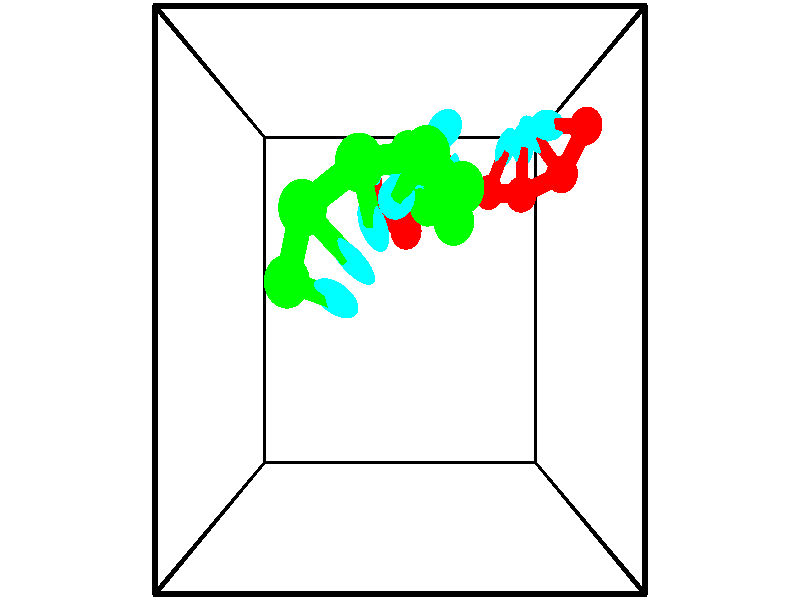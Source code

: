 // switches for output
#declare DRAW_BASES = 1; // possible values are 0, 1; only relevant for DNA ribbons
#declare DRAW_BASES_TYPE = 3; // possible values are 1, 2, 3; only relevant for DNA ribbons
#declare DRAW_FOG = 0; // set to 1 to enable fog

#include "colors.inc"

#include "transforms.inc"
background { rgb <1, 1, 1>}

#default {
   normal{
       ripples 0.25
       frequency 0.20
       turbulence 0.2
       lambda 5
   }
	finish {
		phong 0.1
		phong_size 40.
	}
}

// original window dimensions: 1024x640


// camera settings

camera {
	sky <-0, 1, 0>
	up <-0, 1, 0>
	right 1.6 * <1, 0, 0>
	location <2.5, 2.5, 11.1562>
	look_at <2.5, 2.5, 2.5>
	direction <0, 0, -8.6562>
	angle 67.0682
}


# declare cpy_camera_pos = <2.5, 2.5, 11.1562>;
# if (DRAW_FOG = 1)
fog {
	fog_type 2
	up vnormalize(cpy_camera_pos)
	color rgbt<1,1,1,0.3>
	distance 1e-5
	fog_alt 3e-3
	fog_offset 4
}
# end


// LIGHTS

# declare lum = 6;
global_settings {
	ambient_light rgb lum * <0.05, 0.05, 0.05>
	max_trace_level 15
}# declare cpy_direct_light_amount = 0.25;
light_source
{	1000 * <-1, -1, 1>,
	rgb lum * cpy_direct_light_amount
	parallel
}

light_source
{	1000 * <1, 1, -1>,
	rgb lum * cpy_direct_light_amount
	parallel
}

// strand 0

// nucleotide -1

// particle -1
sphere {
	<2.148296, 3.606267, 1.898956> 0.250000
	pigment { color rgbt <1,0,0,0> }
	no_shadow
}
cylinder {
	<2.128983, 3.904911, 1.633554>,  <2.117395, 4.084098, 1.474312>, 0.100000
	pigment { color rgbt <1,0,0,0> }
	no_shadow
}
cylinder {
	<2.128983, 3.904911, 1.633554>,  <2.148296, 3.606267, 1.898956>, 0.100000
	pigment { color rgbt <1,0,0,0> }
	no_shadow
}

// particle -1
sphere {
	<2.128983, 3.904911, 1.633554> 0.100000
	pigment { color rgbt <1,0,0,0> }
	no_shadow
}
sphere {
	0, 1
	scale<0.080000,0.200000,0.300000>
	matrix <0.998488, 0.018604, -0.051725,
		-0.026275, -0.665001, -0.746380,
		-0.048283, 0.746611, -0.663507,
		2.114498, 4.128894, 1.434502>
	pigment { color rgbt <0,1,1,0> }
	no_shadow
}
cylinder {
	<2.596806, 3.425430, 1.435044>,  <2.148296, 3.606267, 1.898956>, 0.130000
	pigment { color rgbt <1,0,0,0> }
	no_shadow
}

// nucleotide -1

// particle -1
sphere {
	<2.596806, 3.425430, 1.435044> 0.250000
	pigment { color rgbt <1,0,0,0> }
	no_shadow
}
cylinder {
	<2.560749, 3.823441, 1.451994>,  <2.539115, 4.062247, 1.462165>, 0.100000
	pigment { color rgbt <1,0,0,0> }
	no_shadow
}
cylinder {
	<2.560749, 3.823441, 1.451994>,  <2.596806, 3.425430, 1.435044>, 0.100000
	pigment { color rgbt <1,0,0,0> }
	no_shadow
}

// particle -1
sphere {
	<2.560749, 3.823441, 1.451994> 0.100000
	pigment { color rgbt <1,0,0,0> }
	no_shadow
}
sphere {
	0, 1
	scale<0.080000,0.200000,0.300000>
	matrix <0.988352, 0.094613, -0.119204,
		-0.122620, 0.031137, -0.991965,
		-0.090141, 0.995027, 0.042376,
		2.533707, 4.121949, 1.464707>
	pigment { color rgbt <0,1,1,0> }
	no_shadow
}
cylinder {
	<2.876800, 3.832123, 0.831955>,  <2.596806, 3.425430, 1.435044>, 0.130000
	pigment { color rgbt <1,0,0,0> }
	no_shadow
}

// nucleotide -1

// particle -1
sphere {
	<2.876800, 3.832123, 0.831955> 0.250000
	pigment { color rgbt <1,0,0,0> }
	no_shadow
}
cylinder {
	<2.920868, 4.049709, 1.164692>,  <2.947309, 4.180262, 1.364334>, 0.100000
	pigment { color rgbt <1,0,0,0> }
	no_shadow
}
cylinder {
	<2.920868, 4.049709, 1.164692>,  <2.876800, 3.832123, 0.831955>, 0.100000
	pigment { color rgbt <1,0,0,0> }
	no_shadow
}

// particle -1
sphere {
	<2.920868, 4.049709, 1.164692> 0.100000
	pigment { color rgbt <1,0,0,0> }
	no_shadow
}
sphere {
	0, 1
	scale<0.080000,0.200000,0.300000>
	matrix <0.972758, 0.112746, -0.202562,
		-0.203974, 0.831498, -0.516727,
		0.110171, 0.543967, 0.831843,
		2.953919, 4.212899, 1.414245>
	pigment { color rgbt <0,1,1,0> }
	no_shadow
}
cylinder {
	<3.289963, 4.367226, 0.604957>,  <2.876800, 3.832123, 0.831955>, 0.130000
	pigment { color rgbt <1,0,0,0> }
	no_shadow
}

// nucleotide -1

// particle -1
sphere {
	<3.289963, 4.367226, 0.604957> 0.250000
	pigment { color rgbt <1,0,0,0> }
	no_shadow
}
cylinder {
	<3.338367, 4.324306, 0.999691>,  <3.367410, 4.298555, 1.236531>, 0.100000
	pigment { color rgbt <1,0,0,0> }
	no_shadow
}
cylinder {
	<3.338367, 4.324306, 0.999691>,  <3.289963, 4.367226, 0.604957>, 0.100000
	pigment { color rgbt <1,0,0,0> }
	no_shadow
}

// particle -1
sphere {
	<3.338367, 4.324306, 0.999691> 0.100000
	pigment { color rgbt <1,0,0,0> }
	no_shadow
}
sphere {
	0, 1
	scale<0.080000,0.200000,0.300000>
	matrix <0.988816, -0.074276, -0.129331,
		0.087175, 0.991448, 0.097111,
		0.121012, -0.107299, 0.986835,
		3.374671, 4.292117, 1.295741>
	pigment { color rgbt <0,1,1,0> }
	no_shadow
}
cylinder {
	<4.035638, 4.052459, 0.686958>,  <3.289963, 4.367226, 0.604957>, 0.130000
	pigment { color rgbt <1,0,0,0> }
	no_shadow
}

// nucleotide -1

// particle -1
sphere {
	<4.035638, 4.052459, 0.686958> 0.250000
	pigment { color rgbt <1,0,0,0> }
	no_shadow
}
cylinder {
	<4.199875, 4.416237, 0.713262>,  <4.298417, 4.634504, 0.729045>, 0.100000
	pigment { color rgbt <1,0,0,0> }
	no_shadow
}
cylinder {
	<4.199875, 4.416237, 0.713262>,  <4.035638, 4.052459, 0.686958>, 0.100000
	pigment { color rgbt <1,0,0,0> }
	no_shadow
}

// particle -1
sphere {
	<4.199875, 4.416237, 0.713262> 0.100000
	pigment { color rgbt <1,0,0,0> }
	no_shadow
}
sphere {
	0, 1
	scale<0.080000,0.200000,0.300000>
	matrix <0.524727, -0.294651, 0.798650,
		0.745706, -0.293411, -0.598191,
		0.410591, 0.909445, 0.065762,
		4.323052, 4.689070, 0.732991>
	pigment { color rgbt <0,1,1,0> }
	no_shadow
}
cylinder {
	<4.501534, 3.952608, 1.195144>,  <4.035638, 4.052459, 0.686958>, 0.130000
	pigment { color rgbt <1,0,0,0> }
	no_shadow
}

// nucleotide -1

// particle -1
sphere {
	<4.501534, 3.952608, 1.195144> 0.250000
	pigment { color rgbt <1,0,0,0> }
	no_shadow
}
cylinder {
	<4.523251, 4.349178, 1.147602>,  <4.536281, 4.587121, 1.119078>, 0.100000
	pigment { color rgbt <1,0,0,0> }
	no_shadow
}
cylinder {
	<4.523251, 4.349178, 1.147602>,  <4.501534, 3.952608, 1.195144>, 0.100000
	pigment { color rgbt <1,0,0,0> }
	no_shadow
}

// particle -1
sphere {
	<4.523251, 4.349178, 1.147602> 0.100000
	pigment { color rgbt <1,0,0,0> }
	no_shadow
}
sphere {
	0, 1
	scale<0.080000,0.200000,0.300000>
	matrix <0.296132, 0.097687, 0.950139,
		0.953603, -0.086781, -0.288290,
		0.054292, 0.991426, -0.118854,
		4.539538, 4.646606, 1.111946>
	pigment { color rgbt <0,1,1,0> }
	no_shadow
}
cylinder {
	<5.106208, 4.186006, 1.432195>,  <4.501534, 3.952608, 1.195144>, 0.130000
	pigment { color rgbt <1,0,0,0> }
	no_shadow
}

// nucleotide -1

// particle -1
sphere {
	<5.106208, 4.186006, 1.432195> 0.250000
	pigment { color rgbt <1,0,0,0> }
	no_shadow
}
cylinder {
	<4.843498, 4.487000, 1.451840>,  <4.685872, 4.667596, 1.463626>, 0.100000
	pigment { color rgbt <1,0,0,0> }
	no_shadow
}
cylinder {
	<4.843498, 4.487000, 1.451840>,  <5.106208, 4.186006, 1.432195>, 0.100000
	pigment { color rgbt <1,0,0,0> }
	no_shadow
}

// particle -1
sphere {
	<4.843498, 4.487000, 1.451840> 0.100000
	pigment { color rgbt <1,0,0,0> }
	no_shadow
}
sphere {
	0, 1
	scale<0.080000,0.200000,0.300000>
	matrix <0.300753, 0.201663, 0.932137,
		0.691515, 0.626975, -0.358760,
		-0.656776, 0.752485, 0.049111,
		4.646466, 4.712745, 1.466573>
	pigment { color rgbt <0,1,1,0> }
	no_shadow
}
cylinder {
	<5.436689, 4.789169, 1.614071>,  <5.106208, 4.186006, 1.432195>, 0.130000
	pigment { color rgbt <1,0,0,0> }
	no_shadow
}

// nucleotide -1

// particle -1
sphere {
	<5.436689, 4.789169, 1.614071> 0.250000
	pigment { color rgbt <1,0,0,0> }
	no_shadow
}
cylinder {
	<5.063004, 4.763298, 1.754392>,  <4.838792, 4.747776, 1.838584>, 0.100000
	pigment { color rgbt <1,0,0,0> }
	no_shadow
}
cylinder {
	<5.063004, 4.763298, 1.754392>,  <5.436689, 4.789169, 1.614071>, 0.100000
	pigment { color rgbt <1,0,0,0> }
	no_shadow
}

// particle -1
sphere {
	<5.063004, 4.763298, 1.754392> 0.100000
	pigment { color rgbt <1,0,0,0> }
	no_shadow
}
sphere {
	0, 1
	scale<0.080000,0.200000,0.300000>
	matrix <0.350689, 0.013462, 0.936395,
		-0.065287, 0.997815, 0.010105,
		-0.934213, -0.064678, 0.350802,
		4.782740, 4.743895, 1.859633>
	pigment { color rgbt <0,1,1,0> }
	no_shadow
}
// strand 1

// nucleotide -1

// particle -1
sphere {
	<2.609513, 4.223803, 2.711181> 0.250000
	pigment { color rgbt <0,1,0,0> }
	no_shadow
}
cylinder {
	<2.877221, 4.308813, 2.995972>,  <3.037846, 4.359819, 3.166846>, 0.100000
	pigment { color rgbt <0,1,0,0> }
	no_shadow
}
cylinder {
	<2.877221, 4.308813, 2.995972>,  <2.609513, 4.223803, 2.711181>, 0.100000
	pigment { color rgbt <0,1,0,0> }
	no_shadow
}

// particle -1
sphere {
	<2.877221, 4.308813, 2.995972> 0.100000
	pigment { color rgbt <0,1,0,0> }
	no_shadow
}
sphere {
	0, 1
	scale<0.080000,0.200000,0.300000>
	matrix <-0.648906, -0.299583, 0.699408,
		0.361938, -0.930098, -0.062593,
		0.669270, 0.212525, 0.711977,
		3.078002, 4.372571, 3.209565>
	pigment { color rgbt <0,1,1,0> }
	no_shadow
}
cylinder {
	<2.875757, 3.572087, 3.059729>,  <2.609513, 4.223803, 2.711181>, 0.130000
	pigment { color rgbt <0,1,0,0> }
	no_shadow
}

// nucleotide -1

// particle -1
sphere {
	<2.875757, 3.572087, 3.059729> 0.250000
	pigment { color rgbt <0,1,0,0> }
	no_shadow
}
cylinder {
	<2.920453, 3.879730, 3.311440>,  <2.947270, 4.064316, 3.462466>, 0.100000
	pigment { color rgbt <0,1,0,0> }
	no_shadow
}
cylinder {
	<2.920453, 3.879730, 3.311440>,  <2.875757, 3.572087, 3.059729>, 0.100000
	pigment { color rgbt <0,1,0,0> }
	no_shadow
}

// particle -1
sphere {
	<2.920453, 3.879730, 3.311440> 0.100000
	pigment { color rgbt <0,1,0,0> }
	no_shadow
}
sphere {
	0, 1
	scale<0.080000,0.200000,0.300000>
	matrix <-0.537419, -0.485880, 0.689276,
		0.835880, -0.415203, 0.359041,
		0.111738, 0.769108, 0.629276,
		2.953974, 4.110463, 3.500222>
	pigment { color rgbt <0,1,1,0> }
	no_shadow
}
cylinder {
	<3.166784, 3.309241, 3.683337>,  <2.875757, 3.572087, 3.059729>, 0.130000
	pigment { color rgbt <0,1,0,0> }
	no_shadow
}

// nucleotide -1

// particle -1
sphere {
	<3.166784, 3.309241, 3.683337> 0.250000
	pigment { color rgbt <0,1,0,0> }
	no_shadow
}
cylinder {
	<2.928866, 3.626022, 3.738513>,  <2.786115, 3.816091, 3.771619>, 0.100000
	pigment { color rgbt <0,1,0,0> }
	no_shadow
}
cylinder {
	<2.928866, 3.626022, 3.738513>,  <3.166784, 3.309241, 3.683337>, 0.100000
	pigment { color rgbt <0,1,0,0> }
	no_shadow
}

// particle -1
sphere {
	<2.928866, 3.626022, 3.738513> 0.100000
	pigment { color rgbt <0,1,0,0> }
	no_shadow
}
sphere {
	0, 1
	scale<0.080000,0.200000,0.300000>
	matrix <-0.564913, -0.533865, 0.629175,
		0.571919, 0.296306, 0.764925,
		-0.594795, 0.791954, 0.137941,
		2.750427, 3.863608, 3.779895>
	pigment { color rgbt <0,1,1,0> }
	no_shadow
}
cylinder {
	<3.200496, 3.554550, 4.337873>,  <3.166784, 3.309241, 3.683337>, 0.130000
	pigment { color rgbt <0,1,0,0> }
	no_shadow
}

// nucleotide -1

// particle -1
sphere {
	<3.200496, 3.554550, 4.337873> 0.250000
	pigment { color rgbt <0,1,0,0> }
	no_shadow
}
cylinder {
	<2.842699, 3.674997, 4.205687>,  <2.628020, 3.747265, 4.126375>, 0.100000
	pigment { color rgbt <0,1,0,0> }
	no_shadow
}
cylinder {
	<2.842699, 3.674997, 4.205687>,  <3.200496, 3.554550, 4.337873>, 0.100000
	pigment { color rgbt <0,1,0,0> }
	no_shadow
}

// particle -1
sphere {
	<2.842699, 3.674997, 4.205687> 0.100000
	pigment { color rgbt <0,1,0,0> }
	no_shadow
}
sphere {
	0, 1
	scale<0.080000,0.200000,0.300000>
	matrix <-0.445137, -0.668672, 0.595593,
		-0.041631, 0.679857, 0.732162,
		-0.894494, 0.301117, -0.330467,
		2.574351, 3.765332, 4.106546>
	pigment { color rgbt <0,1,1,0> }
	no_shadow
}
cylinder {
	<2.769774, 3.751076, 4.912991>,  <3.200496, 3.554550, 4.337873>, 0.130000
	pigment { color rgbt <0,1,0,0> }
	no_shadow
}

// nucleotide -1

// particle -1
sphere {
	<2.769774, 3.751076, 4.912991> 0.250000
	pigment { color rgbt <0,1,0,0> }
	no_shadow
}
cylinder {
	<2.590734, 3.582737, 4.597385>,  <2.483311, 3.481733, 4.408022>, 0.100000
	pigment { color rgbt <0,1,0,0> }
	no_shadow
}
cylinder {
	<2.590734, 3.582737, 4.597385>,  <2.769774, 3.751076, 4.912991>, 0.100000
	pigment { color rgbt <0,1,0,0> }
	no_shadow
}

// particle -1
sphere {
	<2.590734, 3.582737, 4.597385> 0.100000
	pigment { color rgbt <0,1,0,0> }
	no_shadow
}
sphere {
	0, 1
	scale<0.080000,0.200000,0.300000>
	matrix <-0.437963, -0.666098, 0.603740,
		-0.779643, 0.615792, 0.113829,
		-0.447599, -0.420849, -0.789013,
		2.456455, 3.456482, 4.360682>
	pigment { color rgbt <0,1,1,0> }
	no_shadow
}
cylinder {
	<2.086279, 3.665270, 5.005180>,  <2.769774, 3.751076, 4.912991>, 0.130000
	pigment { color rgbt <0,1,0,0> }
	no_shadow
}

// nucleotide -1

// particle -1
sphere {
	<2.086279, 3.665270, 5.005180> 0.250000
	pigment { color rgbt <0,1,0,0> }
	no_shadow
}
cylinder {
	<2.155032, 3.385336, 4.727854>,  <2.196283, 3.217375, 4.561458>, 0.100000
	pigment { color rgbt <0,1,0,0> }
	no_shadow
}
cylinder {
	<2.155032, 3.385336, 4.727854>,  <2.086279, 3.665270, 5.005180>, 0.100000
	pigment { color rgbt <0,1,0,0> }
	no_shadow
}

// particle -1
sphere {
	<2.155032, 3.385336, 4.727854> 0.100000
	pigment { color rgbt <0,1,0,0> }
	no_shadow
}
sphere {
	0, 1
	scale<0.080000,0.200000,0.300000>
	matrix <-0.559797, -0.648503, 0.515821,
		-0.810607, 0.299455, -0.503232,
		0.171882, -0.699836, -0.693315,
		2.206596, 3.175385, 4.519859>
	pigment { color rgbt <0,1,1,0> }
	no_shadow
}
cylinder {
	<1.485923, 3.298038, 4.867404>,  <2.086279, 3.665270, 5.005180>, 0.130000
	pigment { color rgbt <0,1,0,0> }
	no_shadow
}

// nucleotide -1

// particle -1
sphere {
	<1.485923, 3.298038, 4.867404> 0.250000
	pigment { color rgbt <0,1,0,0> }
	no_shadow
}
cylinder {
	<1.775350, 3.038683, 4.772711>,  <1.949006, 2.883070, 4.715895>, 0.100000
	pigment { color rgbt <0,1,0,0> }
	no_shadow
}
cylinder {
	<1.775350, 3.038683, 4.772711>,  <1.485923, 3.298038, 4.867404>, 0.100000
	pigment { color rgbt <0,1,0,0> }
	no_shadow
}

// particle -1
sphere {
	<1.775350, 3.038683, 4.772711> 0.100000
	pigment { color rgbt <0,1,0,0> }
	no_shadow
}
sphere {
	0, 1
	scale<0.080000,0.200000,0.300000>
	matrix <-0.513204, -0.734696, 0.443670,
		-0.461598, -0.199532, -0.864358,
		0.723567, -0.648389, -0.236734,
		1.992420, 2.844166, 4.701691>
	pigment { color rgbt <0,1,1,0> }
	no_shadow
}
cylinder {
	<1.249502, 2.670812, 4.474630>,  <1.485923, 3.298038, 4.867404>, 0.130000
	pigment { color rgbt <0,1,0,0> }
	no_shadow
}

// nucleotide -1

// particle -1
sphere {
	<1.249502, 2.670812, 4.474630> 0.250000
	pigment { color rgbt <0,1,0,0> }
	no_shadow
}
cylinder {
	<1.576558, 2.581314, 4.686819>,  <1.772792, 2.527616, 4.814133>, 0.100000
	pigment { color rgbt <0,1,0,0> }
	no_shadow
}
cylinder {
	<1.576558, 2.581314, 4.686819>,  <1.249502, 2.670812, 4.474630>, 0.100000
	pigment { color rgbt <0,1,0,0> }
	no_shadow
}

// particle -1
sphere {
	<1.576558, 2.581314, 4.686819> 0.100000
	pigment { color rgbt <0,1,0,0> }
	no_shadow
}
sphere {
	0, 1
	scale<0.080000,0.200000,0.300000>
	matrix <-0.545175, -0.597064, 0.588471,
		0.185060, -0.770359, -0.610164,
		0.817641, -0.223744, 0.530473,
		1.821850, 2.514191, 4.845961>
	pigment { color rgbt <0,1,1,0> }
	no_shadow
}
// box output
cylinder {
	<0.000000, 0.000000, 0.000000>,  <5.000000, 0.000000, 0.000000>, 0.025000
	pigment { color rgbt <0,0,0,0> }
	no_shadow
}
cylinder {
	<0.000000, 0.000000, 0.000000>,  <0.000000, 5.000000, 0.000000>, 0.025000
	pigment { color rgbt <0,0,0,0> }
	no_shadow
}
cylinder {
	<0.000000, 0.000000, 0.000000>,  <0.000000, 0.000000, 5.000000>, 0.025000
	pigment { color rgbt <0,0,0,0> }
	no_shadow
}
cylinder {
	<5.000000, 5.000000, 5.000000>,  <0.000000, 5.000000, 5.000000>, 0.025000
	pigment { color rgbt <0,0,0,0> }
	no_shadow
}
cylinder {
	<5.000000, 5.000000, 5.000000>,  <5.000000, 0.000000, 5.000000>, 0.025000
	pigment { color rgbt <0,0,0,0> }
	no_shadow
}
cylinder {
	<5.000000, 5.000000, 5.000000>,  <5.000000, 5.000000, 0.000000>, 0.025000
	pigment { color rgbt <0,0,0,0> }
	no_shadow
}
cylinder {
	<0.000000, 0.000000, 5.000000>,  <0.000000, 5.000000, 5.000000>, 0.025000
	pigment { color rgbt <0,0,0,0> }
	no_shadow
}
cylinder {
	<0.000000, 0.000000, 5.000000>,  <5.000000, 0.000000, 5.000000>, 0.025000
	pigment { color rgbt <0,0,0,0> }
	no_shadow
}
cylinder {
	<5.000000, 5.000000, 0.000000>,  <0.000000, 5.000000, 0.000000>, 0.025000
	pigment { color rgbt <0,0,0,0> }
	no_shadow
}
cylinder {
	<5.000000, 5.000000, 0.000000>,  <5.000000, 0.000000, 0.000000>, 0.025000
	pigment { color rgbt <0,0,0,0> }
	no_shadow
}
cylinder {
	<5.000000, 0.000000, 5.000000>,  <5.000000, 0.000000, 0.000000>, 0.025000
	pigment { color rgbt <0,0,0,0> }
	no_shadow
}
cylinder {
	<0.000000, 5.000000, 0.000000>,  <0.000000, 5.000000, 5.000000>, 0.025000
	pigment { color rgbt <0,0,0,0> }
	no_shadow
}
// end of box output
